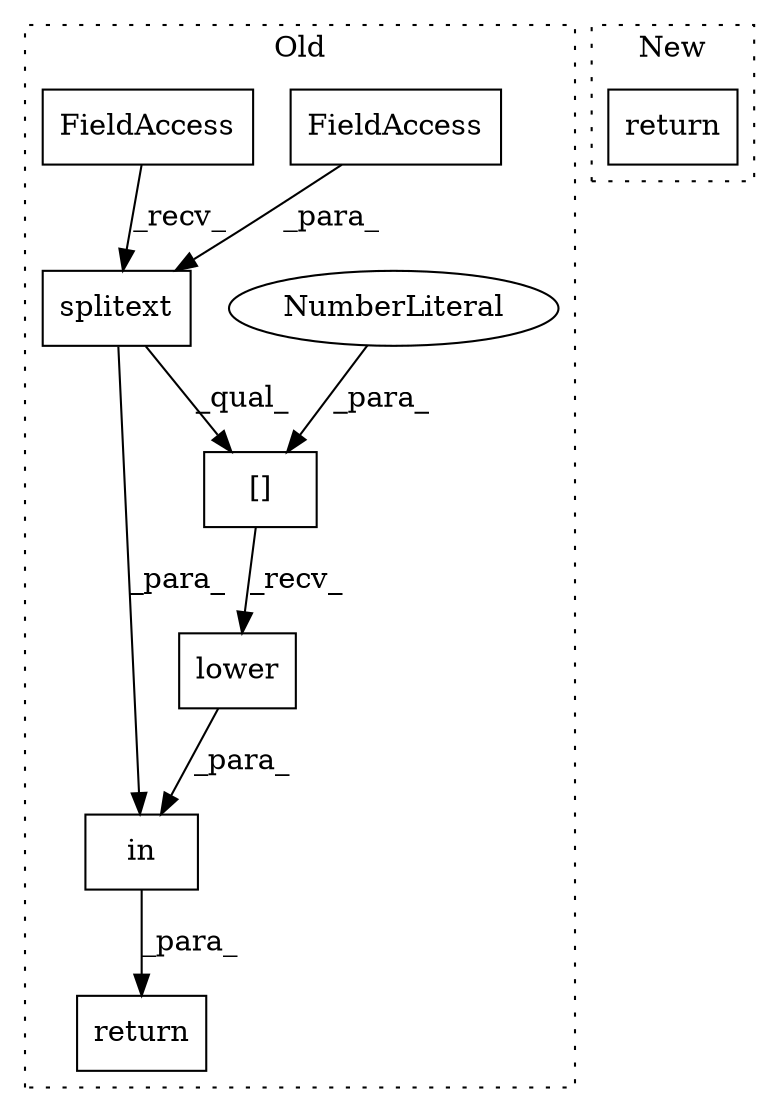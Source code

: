 digraph G {
subgraph cluster0 {
1 [label="lower" a="32" s="3567" l="7" shape="box"];
3 [label="in" a="105" s="3538" l="75" shape="box"];
4 [label="return" a="41" s="3526" l="7" shape="box"];
5 [label="[]" a="2" s="3538,3565" l="26,1" shape="box"];
6 [label="NumberLiteral" a="34" s="3564" l="1" shape="ellipse"];
7 [label="splitext" a="32" s="3546,3562" l="9,1" shape="box"];
8 [label="FieldAccess" a="22" s="3555" l="7" shape="box"];
9 [label="FieldAccess" a="22" s="3538" l="2" shape="box"];
label = "Old";
style="dotted";
}
subgraph cluster1 {
2 [label="return" a="41" s="3879" l="7" shape="box"];
label = "New";
style="dotted";
}
1 -> 3 [label="_para_"];
3 -> 4 [label="_para_"];
5 -> 1 [label="_recv_"];
6 -> 5 [label="_para_"];
7 -> 3 [label="_para_"];
7 -> 5 [label="_qual_"];
8 -> 7 [label="_para_"];
9 -> 7 [label="_recv_"];
}